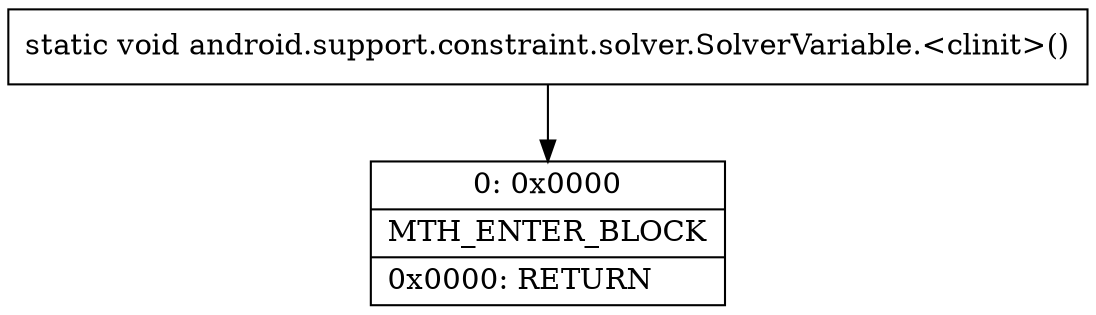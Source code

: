 digraph "CFG forandroid.support.constraint.solver.SolverVariable.\<clinit\>()V" {
Node_0 [shape=record,label="{0\:\ 0x0000|MTH_ENTER_BLOCK\l|0x0000: RETURN   \l}"];
MethodNode[shape=record,label="{static void android.support.constraint.solver.SolverVariable.\<clinit\>() }"];
MethodNode -> Node_0;
}


